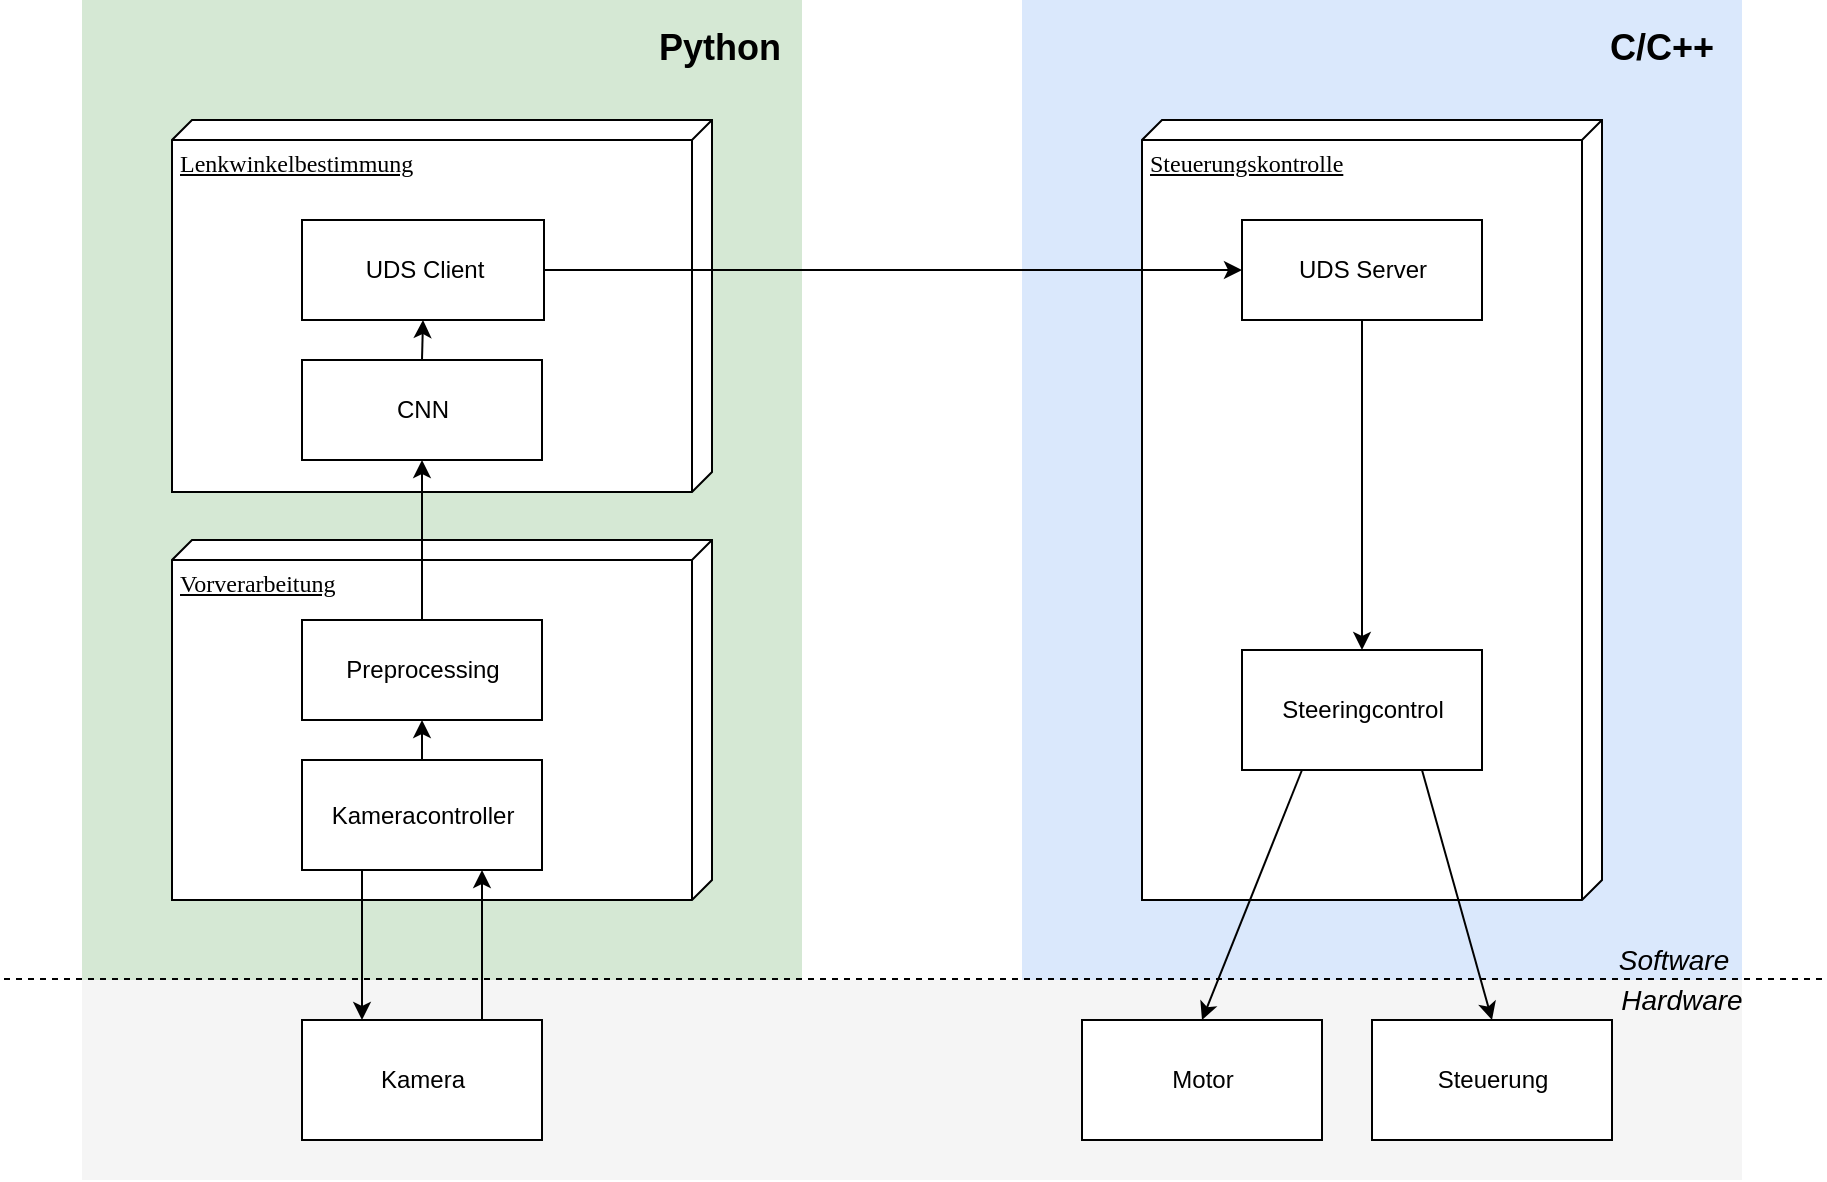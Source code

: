 <mxfile version="10.5.9" type="device"><diagram name="Page-1" id="5f0bae14-7c28-e335-631c-24af17079c00"><mxGraphModel dx="1154" dy="712" grid="1" gridSize="10" guides="1" tooltips="1" connect="1" arrows="1" fold="1" page="1" pageScale="1" pageWidth="1100" pageHeight="850" background="#ffffff" math="0" shadow="0"><root><mxCell id="0"/><mxCell id="1" parent="0"/><mxCell id="yffeKhK4HyQrVuZmfjsB-18" value="" style="rounded=0;whiteSpace=wrap;html=1;fillColor=#f5f5f5;strokeColor=none;fontColor=#333333;" vertex="1" parent="1"><mxGeometry x="80" y="510" width="830" height="100" as="geometry"/></mxCell><mxCell id="yffeKhK4HyQrVuZmfjsB-6" value="" style="rounded=0;whiteSpace=wrap;html=1;fillColor=#d5e8d4;strokeColor=none;" vertex="1" parent="1"><mxGeometry x="80" y="305" width="360" height="205" as="geometry"/></mxCell><mxCell id="yffeKhK4HyQrVuZmfjsB-2" value="" style="rounded=0;whiteSpace=wrap;html=1;fillColor=#d5e8d4;strokeColor=none;" vertex="1" parent="1"><mxGeometry x="80" y="20" width="360" height="290" as="geometry"/></mxCell><mxCell id="yffeKhK4HyQrVuZmfjsB-1" value="" style="rounded=0;whiteSpace=wrap;html=1;fillColor=#dae8fc;strokeColor=none;" vertex="1" parent="1"><mxGeometry x="550" y="20" width="360" height="490" as="geometry"/></mxCell><mxCell id="39150e848f15840c-1" value="Lenkwinkelbestimmung" style="verticalAlign=top;align=left;spacingTop=8;spacingLeft=2;spacingRight=12;shape=cube;size=10;direction=south;fontStyle=4;html=1;rounded=0;shadow=0;comic=0;labelBackgroundColor=none;strokeColor=#000000;strokeWidth=1;fillColor=#ffffff;fontFamily=Verdana;fontSize=12;fontColor=#000000;" parent="1" vertex="1"><mxGeometry x="125" y="80" width="270" height="186" as="geometry"/></mxCell><mxCell id="39150e848f15840c-3" value="Steuerungskontrolle" style="verticalAlign=top;align=left;spacingTop=8;spacingLeft=2;spacingRight=12;shape=cube;size=10;direction=south;fontStyle=4;html=1;rounded=0;shadow=0;comic=0;labelBackgroundColor=none;strokeColor=#000000;strokeWidth=1;fillColor=#ffffff;fontFamily=Verdana;fontSize=12;fontColor=#000000;" parent="1" vertex="1"><mxGeometry x="610" y="80" width="230" height="390" as="geometry"/></mxCell><mxCell id="yffeKhK4HyQrVuZmfjsB-4" value="&lt;font style=&quot;font-size: 18px&quot;&gt;&lt;b&gt;Python&lt;/b&gt;&lt;/font&gt;" style="text;html=1;align=center;verticalAlign=middle;whiteSpace=wrap;rounded=0;" vertex="1" parent="1"><mxGeometry x="379" y="34" width="40" height="20" as="geometry"/></mxCell><mxCell id="yffeKhK4HyQrVuZmfjsB-5" value="&lt;b&gt;&lt;font style=&quot;font-size: 18px&quot;&gt;C/C++&lt;/font&gt;&lt;/b&gt;" style="text;html=1;align=center;verticalAlign=middle;whiteSpace=wrap;rounded=0;" vertex="1" parent="1"><mxGeometry x="850" y="34" width="40" height="20" as="geometry"/></mxCell><mxCell id="yffeKhK4HyQrVuZmfjsB-9" value="" style="endArrow=none;dashed=1;html=1;" edge="1" parent="1"><mxGeometry width="50" height="50" relative="1" as="geometry"><mxPoint x="950" y="509.5" as="sourcePoint"/><mxPoint x="40" y="509.5" as="targetPoint"/></mxGeometry></mxCell><mxCell id="yffeKhK4HyQrVuZmfjsB-11" value="&lt;i&gt;&lt;font style=&quot;font-size: 14px&quot;&gt;Hardware&lt;/font&gt;&lt;/i&gt;" style="text;html=1;strokeColor=none;fillColor=none;align=center;verticalAlign=middle;whiteSpace=wrap;rounded=0;" vertex="1" parent="1"><mxGeometry x="860" y="510" width="40" height="20" as="geometry"/></mxCell><mxCell id="yffeKhK4HyQrVuZmfjsB-12" value="&lt;i&gt;&lt;font style=&quot;font-size: 14px&quot;&gt;Software&lt;/font&gt;&lt;/i&gt;" style="text;html=1;strokeColor=none;fillColor=none;align=center;verticalAlign=middle;whiteSpace=wrap;rounded=0;" vertex="1" parent="1"><mxGeometry x="856" y="490" width="40" height="20" as="geometry"/></mxCell><mxCell id="yffeKhK4HyQrVuZmfjsB-14" value="Motor" style="html=1;" vertex="1" parent="1"><mxGeometry x="580" y="530" width="120" height="60" as="geometry"/></mxCell><mxCell id="yffeKhK4HyQrVuZmfjsB-16" value="Steuerung" style="html=1;" vertex="1" parent="1"><mxGeometry x="725" y="530" width="120" height="60" as="geometry"/></mxCell><mxCell id="yffeKhK4HyQrVuZmfjsB-17" value="Kamera" style="html=1;" vertex="1" parent="1"><mxGeometry x="190" y="530" width="120" height="60" as="geometry"/></mxCell><mxCell id="yffeKhK4HyQrVuZmfjsB-23" value="Vorverarbeitung" style="verticalAlign=top;align=left;spacingTop=8;spacingLeft=2;spacingRight=12;shape=cube;size=10;direction=south;fontStyle=4;html=1;rounded=0;shadow=0;comic=0;labelBackgroundColor=none;strokeColor=#000000;strokeWidth=1;fillColor=#ffffff;fontFamily=Verdana;fontSize=12;fontColor=#000000;" vertex="1" parent="1"><mxGeometry x="125" y="290" width="270" height="180" as="geometry"/></mxCell><mxCell id="yffeKhK4HyQrVuZmfjsB-22" value="Kameracontroller" style="html=1;" vertex="1" parent="1"><mxGeometry x="190" y="400" width="120" height="55" as="geometry"/></mxCell><mxCell id="yffeKhK4HyQrVuZmfjsB-26" value="UDS Server" style="html=1;" vertex="1" parent="1"><mxGeometry x="660" y="130" width="120" height="50" as="geometry"/></mxCell><mxCell id="yffeKhK4HyQrVuZmfjsB-27" value="UDS Client" style="html=1;" vertex="1" parent="1"><mxGeometry x="190" y="130" width="121" height="50" as="geometry"/></mxCell><mxCell id="yffeKhK4HyQrVuZmfjsB-28" value="Steeringcontrol" style="html=1;" vertex="1" parent="1"><mxGeometry x="660" y="345" width="120" height="60" as="geometry"/></mxCell><mxCell id="yffeKhK4HyQrVuZmfjsB-29" value="" style="endArrow=classic;html=1;exitX=0.25;exitY=1;exitDx=0;exitDy=0;entryX=0.25;entryY=0;entryDx=0;entryDy=0;" edge="1" parent="1" source="yffeKhK4HyQrVuZmfjsB-22" target="yffeKhK4HyQrVuZmfjsB-17"><mxGeometry width="50" height="50" relative="1" as="geometry"><mxPoint x="40" y="680" as="sourcePoint"/><mxPoint x="90" y="630" as="targetPoint"/></mxGeometry></mxCell><mxCell id="yffeKhK4HyQrVuZmfjsB-30" value="" style="endArrow=classic;html=1;exitX=0.75;exitY=0;exitDx=0;exitDy=0;entryX=0.75;entryY=1;entryDx=0;entryDy=0;" edge="1" parent="1" source="yffeKhK4HyQrVuZmfjsB-17" target="yffeKhK4HyQrVuZmfjsB-22"><mxGeometry width="50" height="50" relative="1" as="geometry"><mxPoint x="230" y="465" as="sourcePoint"/><mxPoint x="230" y="540" as="targetPoint"/></mxGeometry></mxCell><mxCell id="yffeKhK4HyQrVuZmfjsB-31" value="" style="endArrow=classic;html=1;exitX=1;exitY=0.5;exitDx=0;exitDy=0;" edge="1" parent="1" source="yffeKhK4HyQrVuZmfjsB-27" target="yffeKhK4HyQrVuZmfjsB-26"><mxGeometry width="50" height="50" relative="1" as="geometry"><mxPoint x="40" y="680" as="sourcePoint"/><mxPoint x="453" y="155" as="targetPoint"/></mxGeometry></mxCell><mxCell id="yffeKhK4HyQrVuZmfjsB-34" value="" style="endArrow=classic;html=1;exitX=0.5;exitY=1;exitDx=0;exitDy=0;entryX=0.5;entryY=0;entryDx=0;entryDy=0;" edge="1" parent="1" source="yffeKhK4HyQrVuZmfjsB-26" target="yffeKhK4HyQrVuZmfjsB-28"><mxGeometry width="50" height="50" relative="1" as="geometry"><mxPoint x="40" y="680" as="sourcePoint"/><mxPoint x="90" y="630" as="targetPoint"/></mxGeometry></mxCell><mxCell id="yffeKhK4HyQrVuZmfjsB-35" value="" style="endArrow=classic;html=1;entryX=0.5;entryY=0;entryDx=0;entryDy=0;exitX=0.25;exitY=1;exitDx=0;exitDy=0;" edge="1" parent="1" source="yffeKhK4HyQrVuZmfjsB-28" target="yffeKhK4HyQrVuZmfjsB-14"><mxGeometry width="50" height="50" relative="1" as="geometry"><mxPoint x="40" y="680" as="sourcePoint"/><mxPoint x="90" y="630" as="targetPoint"/></mxGeometry></mxCell><mxCell id="yffeKhK4HyQrVuZmfjsB-36" value="" style="endArrow=classic;html=1;entryX=0.5;entryY=0;entryDx=0;entryDy=0;exitX=0.75;exitY=1;exitDx=0;exitDy=0;" edge="1" parent="1" source="yffeKhK4HyQrVuZmfjsB-28" target="yffeKhK4HyQrVuZmfjsB-16"><mxGeometry width="50" height="50" relative="1" as="geometry"><mxPoint x="710" y="415" as="sourcePoint"/><mxPoint x="610" y="540" as="targetPoint"/></mxGeometry></mxCell><mxCell id="yffeKhK4HyQrVuZmfjsB-37" value="CNN " style="html=1;" vertex="1" parent="1"><mxGeometry x="190" y="200" width="120" height="50" as="geometry"/></mxCell><mxCell id="yffeKhK4HyQrVuZmfjsB-38" value="Preprocessing" style="html=1;" vertex="1" parent="1"><mxGeometry x="190" y="330" width="120" height="50" as="geometry"/></mxCell><mxCell id="yffeKhK4HyQrVuZmfjsB-39" value="" style="endArrow=classic;html=1;entryX=0.5;entryY=1;entryDx=0;entryDy=0;exitX=0.5;exitY=0;exitDx=0;exitDy=0;" edge="1" parent="1" source="yffeKhK4HyQrVuZmfjsB-22" target="yffeKhK4HyQrVuZmfjsB-38"><mxGeometry width="50" height="50" relative="1" as="geometry"><mxPoint x="40" y="680" as="sourcePoint"/><mxPoint x="90" y="630" as="targetPoint"/></mxGeometry></mxCell><mxCell id="yffeKhK4HyQrVuZmfjsB-40" value="" style="endArrow=classic;html=1;entryX=0.5;entryY=1;entryDx=0;entryDy=0;exitX=0.5;exitY=0;exitDx=0;exitDy=0;" edge="1" parent="1" source="yffeKhK4HyQrVuZmfjsB-38" target="yffeKhK4HyQrVuZmfjsB-37"><mxGeometry width="50" height="50" relative="1" as="geometry"><mxPoint x="40" y="680" as="sourcePoint"/><mxPoint x="90" y="630" as="targetPoint"/></mxGeometry></mxCell><mxCell id="yffeKhK4HyQrVuZmfjsB-41" value="" style="endArrow=classic;html=1;entryX=0.5;entryY=1;entryDx=0;entryDy=0;exitX=0.5;exitY=0;exitDx=0;exitDy=0;" edge="1" parent="1" source="yffeKhK4HyQrVuZmfjsB-37" target="yffeKhK4HyQrVuZmfjsB-27"><mxGeometry width="50" height="50" relative="1" as="geometry"><mxPoint x="40" y="680" as="sourcePoint"/><mxPoint x="90" y="630" as="targetPoint"/></mxGeometry></mxCell></root></mxGraphModel></diagram></mxfile>